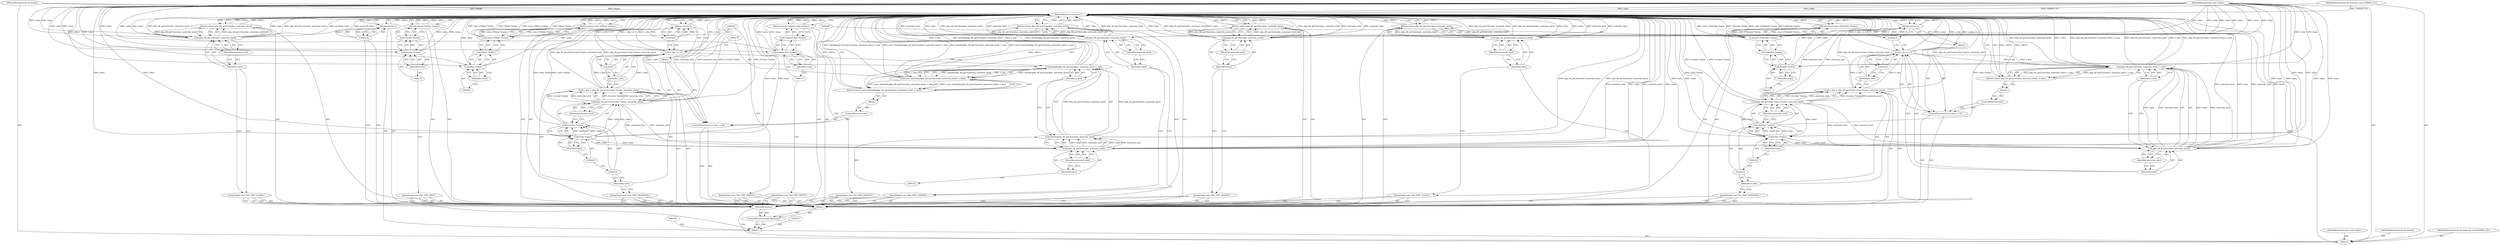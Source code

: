 digraph "0_php-src_1cda0d7c2ffb62d8331c64e703131d9cabdc03ea" {
"1000215" [label="(MethodReturn,static size_t)"];
"1000102" [label="(MethodParameterIn,void *value)"];
"1000268" [label="(MethodParameterOut,void *value)"];
"1000103" [label="(MethodParameterIn,int format)"];
"1000269" [label="(MethodParameterOut,int format)"];
"1000104" [label="(MethodParameterIn,int motorola_intel TSRMLS_DC)"];
"1000270" [label="(MethodParameterOut,int motorola_intel TSRMLS_DC)"];
"1000123" [label="(JumpTarget,case TAG_FMT_USHORT:)"];
"1000124" [label="(Return,return php_ifd_get16u(value, motorola_intel);)"];
"1000125" [label="(Call,php_ifd_get16u(value, motorola_intel))"];
"1000126" [label="(Identifier,value)"];
"1000127" [label="(Identifier,motorola_intel)"];
"1000128" [label="(JumpTarget,case TAG_FMT_ULONG:)"];
"1000129" [label="(Return,return php_ifd_get32u(value, motorola_intel);)"];
"1000130" [label="(Call,php_ifd_get32u(value, motorola_intel))"];
"1000131" [label="(Identifier,value)"];
"1000132" [label="(Identifier,motorola_intel)"];
"1000133" [label="(JumpTarget,case TAG_FMT_URATIONAL:)"];
"1000136" [label="(Call,php_ifd_get32u(4+(char *)value, motorola_intel))"];
"1000137" [label="(Call,4+(char *)value)"];
"1000138" [label="(Literal,4)"];
"1000139" [label="(Call,(char *)value)"];
"1000134" [label="(Call,u_den = php_ifd_get32u(4+(char *)value, motorola_intel))"];
"1000135" [label="(Identifier,u_den)"];
"1000141" [label="(Identifier,value)"];
"1000142" [label="(Identifier,motorola_intel)"];
"1000146" [label="(Literal,0)"];
"1000147" [label="(Block,)"];
"1000143" [label="(ControlStructure,if (u_den == 0))"];
"1000144" [label="(Call,u_den == 0)"];
"1000145" [label="(Identifier,u_den)"];
"1000149" [label="(Literal,0)"];
"1000148" [label="(Return,return 0;)"];
"1000151" [label="(Block,)"];
"1000150" [label="(ControlStructure,else)"];
"1000153" [label="(Call,php_ifd_get32u(value, motorola_intel) / u_den)"];
"1000154" [label="(Call,php_ifd_get32u(value, motorola_intel))"];
"1000155" [label="(Identifier,value)"];
"1000156" [label="(Identifier,motorola_intel)"];
"1000152" [label="(Return,return php_ifd_get32u(value, motorola_intel) / u_den;)"];
"1000157" [label="(Identifier,u_den)"];
"1000105" [label="(Block,)"];
"1000158" [label="(JumpTarget,case TAG_FMT_SRATIONAL:)"];
"1000161" [label="(Call,php_ifd_get32s(4+(char *)value, motorola_intel))"];
"1000162" [label="(Call,4+(char *)value)"];
"1000163" [label="(Literal,4)"];
"1000164" [label="(Call,(char *)value)"];
"1000159" [label="(Call,s_den = php_ifd_get32s(4+(char *)value, motorola_intel))"];
"1000160" [label="(Identifier,s_den)"];
"1000166" [label="(Identifier,value)"];
"1000167" [label="(Identifier,motorola_intel)"];
"1000171" [label="(Literal,0)"];
"1000172" [label="(Block,)"];
"1000168" [label="(ControlStructure,if (s_den == 0))"];
"1000169" [label="(Call,s_den == 0)"];
"1000170" [label="(Identifier,s_den)"];
"1000174" [label="(Literal,0)"];
"1000173" [label="(Return,return 0;)"];
"1000176" [label="(Block,)"];
"1000175" [label="(ControlStructure,else)"];
"1000178" [label="(Call,(size_t)((double)php_ifd_get32s(value, motorola_intel) / s_den))"];
"1000180" [label="(Call,(double)php_ifd_get32s(value, motorola_intel) / s_den)"];
"1000181" [label="(Call,(double)php_ifd_get32s(value, motorola_intel))"];
"1000183" [label="(Call,php_ifd_get32s(value, motorola_intel))"];
"1000177" [label="(Return,return (size_t)((double)php_ifd_get32s(value, motorola_intel) / s_den);)"];
"1000184" [label="(Identifier,value)"];
"1000185" [label="(Identifier,motorola_intel)"];
"1000186" [label="(Identifier,s_den)"];
"1000188" [label="(Return,return php_ifd_get16u(value, motorola_intel);)"];
"1000187" [label="(JumpTarget,case TAG_FMT_SSHORT:)"];
"1000189" [label="(Call,php_ifd_get16u(value, motorola_intel))"];
"1000190" [label="(Identifier,value)"];
"1000191" [label="(Identifier,motorola_intel)"];
"1000192" [label="(JumpTarget,case TAG_FMT_SLONG:)"];
"1000193" [label="(Return,return php_ifd_get32s(value, motorola_intel);)"];
"1000194" [label="(Call,php_ifd_get32s(value, motorola_intel))"];
"1000195" [label="(Identifier,value)"];
"1000196" [label="(Identifier,motorola_intel)"];
"1000197" [label="(JumpTarget,case TAG_FMT_SINGLE:)"];
"1000199" [label="(Call,(size_t)*(float *)value)"];
"1000201" [label="(Call,*(float *)value)"];
"1000202" [label="(Call,(float *)value)"];
"1000204" [label="(Identifier,value)"];
"1000198" [label="(Return,return (size_t)*(float *)value;)"];
"1000205" [label="(JumpTarget,case TAG_FMT_DOUBLE:)"];
"1000207" [label="(Call,(size_t)*(double *)value)"];
"1000209" [label="(Call,*(double *)value)"];
"1000210" [label="(Call,(double *)value)"];
"1000212" [label="(Identifier,value)"];
"1000206" [label="(Return,return (size_t)*(double *)value;)"];
"1000213" [label="(Return,return 0;)"];
"1000214" [label="(Literal,0)"];
"1000108" [label="(ControlStructure,switch(format))"];
"1000110" [label="(Block,)"];
"1000109" [label="(Identifier,format)"];
"1000111" [label="(JumpTarget,case TAG_FMT_SBYTE:)"];
"1000112" [label="(Return,return *(signed char *)value;)"];
"1000113" [label="(Call,*(signed char *)value)"];
"1000114" [label="(Call,(signed char *)value)"];
"1000116" [label="(Identifier,value)"];
"1000117" [label="(JumpTarget,case TAG_FMT_BYTE:)"];
"1000118" [label="(Return,return *(uchar *)value;)"];
"1000119" [label="(Call,*(uchar *)value)"];
"1000120" [label="(Call,(uchar *)value)"];
"1000122" [label="(Identifier,value)"];
"1000215" -> "1000101"  [label="AST: "];
"1000215" -> "1000112"  [label="CFG: "];
"1000215" -> "1000118"  [label="CFG: "];
"1000215" -> "1000124"  [label="CFG: "];
"1000215" -> "1000129"  [label="CFG: "];
"1000215" -> "1000148"  [label="CFG: "];
"1000215" -> "1000152"  [label="CFG: "];
"1000215" -> "1000173"  [label="CFG: "];
"1000215" -> "1000177"  [label="CFG: "];
"1000215" -> "1000188"  [label="CFG: "];
"1000215" -> "1000193"  [label="CFG: "];
"1000215" -> "1000198"  [label="CFG: "];
"1000215" -> "1000206"  [label="CFG: "];
"1000215" -> "1000213"  [label="CFG: "];
"1000173" -> "1000215"  [label="DDG: <RET>"];
"1000206" -> "1000215"  [label="DDG: <RET>"];
"1000198" -> "1000215"  [label="DDG: <RET>"];
"1000124" -> "1000215"  [label="DDG: <RET>"];
"1000148" -> "1000215"  [label="DDG: <RET>"];
"1000129" -> "1000215"  [label="DDG: <RET>"];
"1000118" -> "1000215"  [label="DDG: <RET>"];
"1000152" -> "1000215"  [label="DDG: <RET>"];
"1000112" -> "1000215"  [label="DDG: <RET>"];
"1000177" -> "1000215"  [label="DDG: <RET>"];
"1000213" -> "1000215"  [label="DDG: <RET>"];
"1000188" -> "1000215"  [label="DDG: <RET>"];
"1000136" -> "1000215"  [label="DDG: motorola_intel"];
"1000136" -> "1000215"  [label="DDG: 4+(char *)value"];
"1000207" -> "1000215"  [label="DDG: *(double *)value"];
"1000207" -> "1000215"  [label="DDG: (size_t)*(double *)value"];
"1000183" -> "1000215"  [label="DDG: motorola_intel"];
"1000183" -> "1000215"  [label="DDG: value"];
"1000153" -> "1000215"  [label="DDG: u_den"];
"1000153" -> "1000215"  [label="DDG: php_ifd_get32u(value, motorola_intel) / u_den"];
"1000153" -> "1000215"  [label="DDG: php_ifd_get32u(value, motorola_intel)"];
"1000104" -> "1000215"  [label="DDG: TSRMLS_DC"];
"1000180" -> "1000215"  [label="DDG: (double)php_ifd_get32s(value, motorola_intel)"];
"1000180" -> "1000215"  [label="DDG: s_den"];
"1000102" -> "1000215"  [label="DDG: value"];
"1000199" -> "1000215"  [label="DDG: (size_t)*(float *)value"];
"1000199" -> "1000215"  [label="DDG: *(float *)value"];
"1000169" -> "1000215"  [label="DDG: s_den"];
"1000169" -> "1000215"  [label="DDG: s_den == 0"];
"1000154" -> "1000215"  [label="DDG: motorola_intel"];
"1000154" -> "1000215"  [label="DDG: value"];
"1000178" -> "1000215"  [label="DDG: (size_t)((double)php_ifd_get32s(value, motorola_intel) / s_den)"];
"1000178" -> "1000215"  [label="DDG: (double)php_ifd_get32s(value, motorola_intel) / s_den"];
"1000130" -> "1000215"  [label="DDG: php_ifd_get32u(value, motorola_intel)"];
"1000130" -> "1000215"  [label="DDG: motorola_intel"];
"1000130" -> "1000215"  [label="DDG: value"];
"1000162" -> "1000215"  [label="DDG: (char *)value"];
"1000125" -> "1000215"  [label="DDG: value"];
"1000125" -> "1000215"  [label="DDG: php_ifd_get16u(value, motorola_intel)"];
"1000125" -> "1000215"  [label="DDG: motorola_intel"];
"1000194" -> "1000215"  [label="DDG: php_ifd_get32s(value, motorola_intel)"];
"1000194" -> "1000215"  [label="DDG: value"];
"1000194" -> "1000215"  [label="DDG: motorola_intel"];
"1000189" -> "1000215"  [label="DDG: value"];
"1000189" -> "1000215"  [label="DDG: php_ifd_get16u(value, motorola_intel)"];
"1000189" -> "1000215"  [label="DDG: motorola_intel"];
"1000139" -> "1000215"  [label="DDG: value"];
"1000137" -> "1000215"  [label="DDG: (char *)value"];
"1000164" -> "1000215"  [label="DDG: value"];
"1000103" -> "1000215"  [label="DDG: format"];
"1000144" -> "1000215"  [label="DDG: u_den == 0"];
"1000144" -> "1000215"  [label="DDG: u_den"];
"1000161" -> "1000215"  [label="DDG: motorola_intel"];
"1000161" -> "1000215"  [label="DDG: 4+(char *)value"];
"1000210" -> "1000215"  [label="DDG: value"];
"1000134" -> "1000215"  [label="DDG: php_ifd_get32u(4+(char *)value, motorola_intel)"];
"1000120" -> "1000215"  [label="DDG: value"];
"1000159" -> "1000215"  [label="DDG: php_ifd_get32s(4+(char *)value, motorola_intel)"];
"1000114" -> "1000215"  [label="DDG: value"];
"1000181" -> "1000215"  [label="DDG: php_ifd_get32s(value, motorola_intel)"];
"1000202" -> "1000215"  [label="DDG: value"];
"1000193" -> "1000215"  [label="DDG: <RET>"];
"1000102" -> "1000101"  [label="AST: "];
"1000102" -> "1000215"  [label="DDG: value"];
"1000102" -> "1000114"  [label="DDG: value"];
"1000102" -> "1000120"  [label="DDG: value"];
"1000102" -> "1000125"  [label="DDG: value"];
"1000102" -> "1000130"  [label="DDG: value"];
"1000102" -> "1000139"  [label="DDG: value"];
"1000102" -> "1000154"  [label="DDG: value"];
"1000102" -> "1000164"  [label="DDG: value"];
"1000102" -> "1000183"  [label="DDG: value"];
"1000102" -> "1000189"  [label="DDG: value"];
"1000102" -> "1000194"  [label="DDG: value"];
"1000102" -> "1000202"  [label="DDG: value"];
"1000102" -> "1000210"  [label="DDG: value"];
"1000268" -> "1000101"  [label="AST: "];
"1000103" -> "1000101"  [label="AST: "];
"1000103" -> "1000215"  [label="DDG: format"];
"1000269" -> "1000101"  [label="AST: "];
"1000104" -> "1000101"  [label="AST: "];
"1000104" -> "1000215"  [label="DDG: TSRMLS_DC"];
"1000270" -> "1000101"  [label="AST: "];
"1000123" -> "1000110"  [label="AST: "];
"1000123" -> "1000109"  [label="CFG: "];
"1000126" -> "1000123"  [label="CFG: "];
"1000124" -> "1000110"  [label="AST: "];
"1000124" -> "1000125"  [label="CFG: "];
"1000125" -> "1000124"  [label="AST: "];
"1000215" -> "1000124"  [label="CFG: "];
"1000124" -> "1000215"  [label="DDG: <RET>"];
"1000125" -> "1000124"  [label="DDG: php_ifd_get16u(value, motorola_intel)"];
"1000125" -> "1000124"  [label="AST: "];
"1000125" -> "1000127"  [label="CFG: "];
"1000126" -> "1000125"  [label="AST: "];
"1000127" -> "1000125"  [label="AST: "];
"1000124" -> "1000125"  [label="CFG: "];
"1000125" -> "1000215"  [label="DDG: value"];
"1000125" -> "1000215"  [label="DDG: php_ifd_get16u(value, motorola_intel)"];
"1000125" -> "1000215"  [label="DDG: motorola_intel"];
"1000125" -> "1000124"  [label="DDG: php_ifd_get16u(value, motorola_intel)"];
"1000102" -> "1000125"  [label="DDG: value"];
"1000126" -> "1000125"  [label="AST: "];
"1000126" -> "1000123"  [label="CFG: "];
"1000127" -> "1000126"  [label="CFG: "];
"1000127" -> "1000125"  [label="AST: "];
"1000127" -> "1000126"  [label="CFG: "];
"1000125" -> "1000127"  [label="CFG: "];
"1000128" -> "1000110"  [label="AST: "];
"1000128" -> "1000109"  [label="CFG: "];
"1000131" -> "1000128"  [label="CFG: "];
"1000129" -> "1000110"  [label="AST: "];
"1000129" -> "1000130"  [label="CFG: "];
"1000130" -> "1000129"  [label="AST: "];
"1000215" -> "1000129"  [label="CFG: "];
"1000129" -> "1000215"  [label="DDG: <RET>"];
"1000130" -> "1000129"  [label="DDG: php_ifd_get32u(value, motorola_intel)"];
"1000130" -> "1000129"  [label="AST: "];
"1000130" -> "1000132"  [label="CFG: "];
"1000131" -> "1000130"  [label="AST: "];
"1000132" -> "1000130"  [label="AST: "];
"1000129" -> "1000130"  [label="CFG: "];
"1000130" -> "1000215"  [label="DDG: php_ifd_get32u(value, motorola_intel)"];
"1000130" -> "1000215"  [label="DDG: motorola_intel"];
"1000130" -> "1000215"  [label="DDG: value"];
"1000130" -> "1000129"  [label="DDG: php_ifd_get32u(value, motorola_intel)"];
"1000102" -> "1000130"  [label="DDG: value"];
"1000131" -> "1000130"  [label="AST: "];
"1000131" -> "1000128"  [label="CFG: "];
"1000132" -> "1000131"  [label="CFG: "];
"1000132" -> "1000130"  [label="AST: "];
"1000132" -> "1000131"  [label="CFG: "];
"1000130" -> "1000132"  [label="CFG: "];
"1000133" -> "1000110"  [label="AST: "];
"1000133" -> "1000109"  [label="CFG: "];
"1000135" -> "1000133"  [label="CFG: "];
"1000136" -> "1000134"  [label="AST: "];
"1000136" -> "1000142"  [label="CFG: "];
"1000137" -> "1000136"  [label="AST: "];
"1000142" -> "1000136"  [label="AST: "];
"1000134" -> "1000136"  [label="CFG: "];
"1000136" -> "1000215"  [label="DDG: motorola_intel"];
"1000136" -> "1000215"  [label="DDG: 4+(char *)value"];
"1000136" -> "1000134"  [label="DDG: 4+(char *)value"];
"1000136" -> "1000134"  [label="DDG: motorola_intel"];
"1000139" -> "1000136"  [label="DDG: value"];
"1000136" -> "1000154"  [label="DDG: motorola_intel"];
"1000137" -> "1000136"  [label="AST: "];
"1000137" -> "1000139"  [label="CFG: "];
"1000138" -> "1000137"  [label="AST: "];
"1000139" -> "1000137"  [label="AST: "];
"1000142" -> "1000137"  [label="CFG: "];
"1000137" -> "1000215"  [label="DDG: (char *)value"];
"1000139" -> "1000137"  [label="DDG: value"];
"1000138" -> "1000137"  [label="AST: "];
"1000138" -> "1000135"  [label="CFG: "];
"1000140" -> "1000138"  [label="CFG: "];
"1000139" -> "1000137"  [label="AST: "];
"1000139" -> "1000141"  [label="CFG: "];
"1000140" -> "1000139"  [label="AST: "];
"1000141" -> "1000139"  [label="AST: "];
"1000137" -> "1000139"  [label="CFG: "];
"1000139" -> "1000215"  [label="DDG: value"];
"1000139" -> "1000136"  [label="DDG: value"];
"1000139" -> "1000137"  [label="DDG: value"];
"1000102" -> "1000139"  [label="DDG: value"];
"1000139" -> "1000154"  [label="DDG: value"];
"1000134" -> "1000110"  [label="AST: "];
"1000134" -> "1000136"  [label="CFG: "];
"1000135" -> "1000134"  [label="AST: "];
"1000136" -> "1000134"  [label="AST: "];
"1000145" -> "1000134"  [label="CFG: "];
"1000134" -> "1000215"  [label="DDG: php_ifd_get32u(4+(char *)value, motorola_intel)"];
"1000136" -> "1000134"  [label="DDG: 4+(char *)value"];
"1000136" -> "1000134"  [label="DDG: motorola_intel"];
"1000134" -> "1000144"  [label="DDG: u_den"];
"1000135" -> "1000134"  [label="AST: "];
"1000135" -> "1000133"  [label="CFG: "];
"1000138" -> "1000135"  [label="CFG: "];
"1000141" -> "1000139"  [label="AST: "];
"1000141" -> "1000140"  [label="CFG: "];
"1000139" -> "1000141"  [label="CFG: "];
"1000142" -> "1000136"  [label="AST: "];
"1000142" -> "1000137"  [label="CFG: "];
"1000136" -> "1000142"  [label="CFG: "];
"1000146" -> "1000144"  [label="AST: "];
"1000146" -> "1000145"  [label="CFG: "];
"1000144" -> "1000146"  [label="CFG: "];
"1000147" -> "1000143"  [label="AST: "];
"1000148" -> "1000147"  [label="AST: "];
"1000143" -> "1000110"  [label="AST: "];
"1000144" -> "1000143"  [label="AST: "];
"1000147" -> "1000143"  [label="AST: "];
"1000150" -> "1000143"  [label="AST: "];
"1000144" -> "1000143"  [label="AST: "];
"1000144" -> "1000146"  [label="CFG: "];
"1000145" -> "1000144"  [label="AST: "];
"1000146" -> "1000144"  [label="AST: "];
"1000149" -> "1000144"  [label="CFG: "];
"1000155" -> "1000144"  [label="CFG: "];
"1000144" -> "1000215"  [label="DDG: u_den == 0"];
"1000144" -> "1000215"  [label="DDG: u_den"];
"1000134" -> "1000144"  [label="DDG: u_den"];
"1000144" -> "1000153"  [label="DDG: u_den"];
"1000145" -> "1000144"  [label="AST: "];
"1000145" -> "1000134"  [label="CFG: "];
"1000146" -> "1000145"  [label="CFG: "];
"1000149" -> "1000148"  [label="AST: "];
"1000149" -> "1000144"  [label="CFG: "];
"1000148" -> "1000149"  [label="CFG: "];
"1000149" -> "1000148"  [label="DDG: 0"];
"1000148" -> "1000147"  [label="AST: "];
"1000148" -> "1000149"  [label="CFG: "];
"1000149" -> "1000148"  [label="AST: "];
"1000215" -> "1000148"  [label="CFG: "];
"1000148" -> "1000215"  [label="DDG: <RET>"];
"1000149" -> "1000148"  [label="DDG: 0"];
"1000151" -> "1000150"  [label="AST: "];
"1000152" -> "1000151"  [label="AST: "];
"1000150" -> "1000143"  [label="AST: "];
"1000151" -> "1000150"  [label="AST: "];
"1000153" -> "1000152"  [label="AST: "];
"1000153" -> "1000157"  [label="CFG: "];
"1000154" -> "1000153"  [label="AST: "];
"1000157" -> "1000153"  [label="AST: "];
"1000152" -> "1000153"  [label="CFG: "];
"1000153" -> "1000215"  [label="DDG: u_den"];
"1000153" -> "1000215"  [label="DDG: php_ifd_get32u(value, motorola_intel) / u_den"];
"1000153" -> "1000215"  [label="DDG: php_ifd_get32u(value, motorola_intel)"];
"1000153" -> "1000152"  [label="DDG: php_ifd_get32u(value, motorola_intel) / u_den"];
"1000154" -> "1000153"  [label="DDG: value"];
"1000154" -> "1000153"  [label="DDG: motorola_intel"];
"1000144" -> "1000153"  [label="DDG: u_den"];
"1000154" -> "1000153"  [label="AST: "];
"1000154" -> "1000156"  [label="CFG: "];
"1000155" -> "1000154"  [label="AST: "];
"1000156" -> "1000154"  [label="AST: "];
"1000157" -> "1000154"  [label="CFG: "];
"1000154" -> "1000215"  [label="DDG: motorola_intel"];
"1000154" -> "1000215"  [label="DDG: value"];
"1000154" -> "1000153"  [label="DDG: value"];
"1000154" -> "1000153"  [label="DDG: motorola_intel"];
"1000139" -> "1000154"  [label="DDG: value"];
"1000102" -> "1000154"  [label="DDG: value"];
"1000136" -> "1000154"  [label="DDG: motorola_intel"];
"1000155" -> "1000154"  [label="AST: "];
"1000155" -> "1000144"  [label="CFG: "];
"1000156" -> "1000155"  [label="CFG: "];
"1000156" -> "1000154"  [label="AST: "];
"1000156" -> "1000155"  [label="CFG: "];
"1000154" -> "1000156"  [label="CFG: "];
"1000152" -> "1000151"  [label="AST: "];
"1000152" -> "1000153"  [label="CFG: "];
"1000153" -> "1000152"  [label="AST: "];
"1000215" -> "1000152"  [label="CFG: "];
"1000152" -> "1000215"  [label="DDG: <RET>"];
"1000153" -> "1000152"  [label="DDG: php_ifd_get32u(value, motorola_intel) / u_den"];
"1000157" -> "1000153"  [label="AST: "];
"1000157" -> "1000154"  [label="CFG: "];
"1000153" -> "1000157"  [label="CFG: "];
"1000105" -> "1000101"  [label="AST: "];
"1000106" -> "1000105"  [label="AST: "];
"1000107" -> "1000105"  [label="AST: "];
"1000108" -> "1000105"  [label="AST: "];
"1000213" -> "1000105"  [label="AST: "];
"1000158" -> "1000110"  [label="AST: "];
"1000158" -> "1000109"  [label="CFG: "];
"1000160" -> "1000158"  [label="CFG: "];
"1000161" -> "1000159"  [label="AST: "];
"1000161" -> "1000167"  [label="CFG: "];
"1000162" -> "1000161"  [label="AST: "];
"1000167" -> "1000161"  [label="AST: "];
"1000159" -> "1000161"  [label="CFG: "];
"1000161" -> "1000215"  [label="DDG: motorola_intel"];
"1000161" -> "1000215"  [label="DDG: 4+(char *)value"];
"1000161" -> "1000159"  [label="DDG: 4+(char *)value"];
"1000161" -> "1000159"  [label="DDG: motorola_intel"];
"1000164" -> "1000161"  [label="DDG: value"];
"1000161" -> "1000183"  [label="DDG: motorola_intel"];
"1000162" -> "1000161"  [label="AST: "];
"1000162" -> "1000164"  [label="CFG: "];
"1000163" -> "1000162"  [label="AST: "];
"1000164" -> "1000162"  [label="AST: "];
"1000167" -> "1000162"  [label="CFG: "];
"1000162" -> "1000215"  [label="DDG: (char *)value"];
"1000164" -> "1000162"  [label="DDG: value"];
"1000163" -> "1000162"  [label="AST: "];
"1000163" -> "1000160"  [label="CFG: "];
"1000165" -> "1000163"  [label="CFG: "];
"1000164" -> "1000162"  [label="AST: "];
"1000164" -> "1000166"  [label="CFG: "];
"1000165" -> "1000164"  [label="AST: "];
"1000166" -> "1000164"  [label="AST: "];
"1000162" -> "1000164"  [label="CFG: "];
"1000164" -> "1000215"  [label="DDG: value"];
"1000164" -> "1000161"  [label="DDG: value"];
"1000164" -> "1000162"  [label="DDG: value"];
"1000102" -> "1000164"  [label="DDG: value"];
"1000164" -> "1000183"  [label="DDG: value"];
"1000159" -> "1000110"  [label="AST: "];
"1000159" -> "1000161"  [label="CFG: "];
"1000160" -> "1000159"  [label="AST: "];
"1000161" -> "1000159"  [label="AST: "];
"1000170" -> "1000159"  [label="CFG: "];
"1000159" -> "1000215"  [label="DDG: php_ifd_get32s(4+(char *)value, motorola_intel)"];
"1000161" -> "1000159"  [label="DDG: 4+(char *)value"];
"1000161" -> "1000159"  [label="DDG: motorola_intel"];
"1000159" -> "1000169"  [label="DDG: s_den"];
"1000160" -> "1000159"  [label="AST: "];
"1000160" -> "1000158"  [label="CFG: "];
"1000163" -> "1000160"  [label="CFG: "];
"1000166" -> "1000164"  [label="AST: "];
"1000166" -> "1000165"  [label="CFG: "];
"1000164" -> "1000166"  [label="CFG: "];
"1000167" -> "1000161"  [label="AST: "];
"1000167" -> "1000162"  [label="CFG: "];
"1000161" -> "1000167"  [label="CFG: "];
"1000171" -> "1000169"  [label="AST: "];
"1000171" -> "1000170"  [label="CFG: "];
"1000169" -> "1000171"  [label="CFG: "];
"1000172" -> "1000168"  [label="AST: "];
"1000173" -> "1000172"  [label="AST: "];
"1000168" -> "1000110"  [label="AST: "];
"1000169" -> "1000168"  [label="AST: "];
"1000172" -> "1000168"  [label="AST: "];
"1000175" -> "1000168"  [label="AST: "];
"1000169" -> "1000168"  [label="AST: "];
"1000169" -> "1000171"  [label="CFG: "];
"1000170" -> "1000169"  [label="AST: "];
"1000171" -> "1000169"  [label="AST: "];
"1000174" -> "1000169"  [label="CFG: "];
"1000179" -> "1000169"  [label="CFG: "];
"1000169" -> "1000215"  [label="DDG: s_den"];
"1000169" -> "1000215"  [label="DDG: s_den == 0"];
"1000159" -> "1000169"  [label="DDG: s_den"];
"1000169" -> "1000180"  [label="DDG: s_den"];
"1000170" -> "1000169"  [label="AST: "];
"1000170" -> "1000159"  [label="CFG: "];
"1000171" -> "1000170"  [label="CFG: "];
"1000174" -> "1000173"  [label="AST: "];
"1000174" -> "1000169"  [label="CFG: "];
"1000173" -> "1000174"  [label="CFG: "];
"1000174" -> "1000173"  [label="DDG: 0"];
"1000173" -> "1000172"  [label="AST: "];
"1000173" -> "1000174"  [label="CFG: "];
"1000174" -> "1000173"  [label="AST: "];
"1000215" -> "1000173"  [label="CFG: "];
"1000173" -> "1000215"  [label="DDG: <RET>"];
"1000174" -> "1000173"  [label="DDG: 0"];
"1000176" -> "1000175"  [label="AST: "];
"1000177" -> "1000176"  [label="AST: "];
"1000175" -> "1000168"  [label="AST: "];
"1000176" -> "1000175"  [label="AST: "];
"1000178" -> "1000177"  [label="AST: "];
"1000178" -> "1000180"  [label="CFG: "];
"1000179" -> "1000178"  [label="AST: "];
"1000180" -> "1000178"  [label="AST: "];
"1000177" -> "1000178"  [label="CFG: "];
"1000178" -> "1000215"  [label="DDG: (size_t)((double)php_ifd_get32s(value, motorola_intel) / s_den)"];
"1000178" -> "1000215"  [label="DDG: (double)php_ifd_get32s(value, motorola_intel) / s_den"];
"1000178" -> "1000177"  [label="DDG: (size_t)((double)php_ifd_get32s(value, motorola_intel) / s_den)"];
"1000180" -> "1000178"  [label="DDG: (double)php_ifd_get32s(value, motorola_intel)"];
"1000180" -> "1000178"  [label="DDG: s_den"];
"1000180" -> "1000178"  [label="AST: "];
"1000180" -> "1000186"  [label="CFG: "];
"1000181" -> "1000180"  [label="AST: "];
"1000186" -> "1000180"  [label="AST: "];
"1000178" -> "1000180"  [label="CFG: "];
"1000180" -> "1000215"  [label="DDG: (double)php_ifd_get32s(value, motorola_intel)"];
"1000180" -> "1000215"  [label="DDG: s_den"];
"1000180" -> "1000178"  [label="DDG: (double)php_ifd_get32s(value, motorola_intel)"];
"1000180" -> "1000178"  [label="DDG: s_den"];
"1000181" -> "1000180"  [label="DDG: php_ifd_get32s(value, motorola_intel)"];
"1000169" -> "1000180"  [label="DDG: s_den"];
"1000181" -> "1000180"  [label="AST: "];
"1000181" -> "1000183"  [label="CFG: "];
"1000182" -> "1000181"  [label="AST: "];
"1000183" -> "1000181"  [label="AST: "];
"1000186" -> "1000181"  [label="CFG: "];
"1000181" -> "1000215"  [label="DDG: php_ifd_get32s(value, motorola_intel)"];
"1000181" -> "1000180"  [label="DDG: php_ifd_get32s(value, motorola_intel)"];
"1000183" -> "1000181"  [label="DDG: value"];
"1000183" -> "1000181"  [label="DDG: motorola_intel"];
"1000183" -> "1000181"  [label="AST: "];
"1000183" -> "1000185"  [label="CFG: "];
"1000184" -> "1000183"  [label="AST: "];
"1000185" -> "1000183"  [label="AST: "];
"1000181" -> "1000183"  [label="CFG: "];
"1000183" -> "1000215"  [label="DDG: motorola_intel"];
"1000183" -> "1000215"  [label="DDG: value"];
"1000183" -> "1000181"  [label="DDG: value"];
"1000183" -> "1000181"  [label="DDG: motorola_intel"];
"1000164" -> "1000183"  [label="DDG: value"];
"1000102" -> "1000183"  [label="DDG: value"];
"1000161" -> "1000183"  [label="DDG: motorola_intel"];
"1000177" -> "1000176"  [label="AST: "];
"1000177" -> "1000178"  [label="CFG: "];
"1000178" -> "1000177"  [label="AST: "];
"1000215" -> "1000177"  [label="CFG: "];
"1000177" -> "1000215"  [label="DDG: <RET>"];
"1000178" -> "1000177"  [label="DDG: (size_t)((double)php_ifd_get32s(value, motorola_intel) / s_den)"];
"1000184" -> "1000183"  [label="AST: "];
"1000184" -> "1000182"  [label="CFG: "];
"1000185" -> "1000184"  [label="CFG: "];
"1000185" -> "1000183"  [label="AST: "];
"1000185" -> "1000184"  [label="CFG: "];
"1000183" -> "1000185"  [label="CFG: "];
"1000186" -> "1000180"  [label="AST: "];
"1000186" -> "1000181"  [label="CFG: "];
"1000180" -> "1000186"  [label="CFG: "];
"1000188" -> "1000110"  [label="AST: "];
"1000188" -> "1000189"  [label="CFG: "];
"1000189" -> "1000188"  [label="AST: "];
"1000215" -> "1000188"  [label="CFG: "];
"1000188" -> "1000215"  [label="DDG: <RET>"];
"1000189" -> "1000188"  [label="DDG: php_ifd_get16u(value, motorola_intel)"];
"1000187" -> "1000110"  [label="AST: "];
"1000187" -> "1000109"  [label="CFG: "];
"1000190" -> "1000187"  [label="CFG: "];
"1000189" -> "1000188"  [label="AST: "];
"1000189" -> "1000191"  [label="CFG: "];
"1000190" -> "1000189"  [label="AST: "];
"1000191" -> "1000189"  [label="AST: "];
"1000188" -> "1000189"  [label="CFG: "];
"1000189" -> "1000215"  [label="DDG: value"];
"1000189" -> "1000215"  [label="DDG: php_ifd_get16u(value, motorola_intel)"];
"1000189" -> "1000215"  [label="DDG: motorola_intel"];
"1000189" -> "1000188"  [label="DDG: php_ifd_get16u(value, motorola_intel)"];
"1000102" -> "1000189"  [label="DDG: value"];
"1000190" -> "1000189"  [label="AST: "];
"1000190" -> "1000187"  [label="CFG: "];
"1000191" -> "1000190"  [label="CFG: "];
"1000191" -> "1000189"  [label="AST: "];
"1000191" -> "1000190"  [label="CFG: "];
"1000189" -> "1000191"  [label="CFG: "];
"1000192" -> "1000110"  [label="AST: "];
"1000192" -> "1000109"  [label="CFG: "];
"1000195" -> "1000192"  [label="CFG: "];
"1000193" -> "1000110"  [label="AST: "];
"1000193" -> "1000194"  [label="CFG: "];
"1000194" -> "1000193"  [label="AST: "];
"1000215" -> "1000193"  [label="CFG: "];
"1000193" -> "1000215"  [label="DDG: <RET>"];
"1000194" -> "1000193"  [label="DDG: php_ifd_get32s(value, motorola_intel)"];
"1000194" -> "1000193"  [label="AST: "];
"1000194" -> "1000196"  [label="CFG: "];
"1000195" -> "1000194"  [label="AST: "];
"1000196" -> "1000194"  [label="AST: "];
"1000193" -> "1000194"  [label="CFG: "];
"1000194" -> "1000215"  [label="DDG: php_ifd_get32s(value, motorola_intel)"];
"1000194" -> "1000215"  [label="DDG: value"];
"1000194" -> "1000215"  [label="DDG: motorola_intel"];
"1000194" -> "1000193"  [label="DDG: php_ifd_get32s(value, motorola_intel)"];
"1000102" -> "1000194"  [label="DDG: value"];
"1000195" -> "1000194"  [label="AST: "];
"1000195" -> "1000192"  [label="CFG: "];
"1000196" -> "1000195"  [label="CFG: "];
"1000196" -> "1000194"  [label="AST: "];
"1000196" -> "1000195"  [label="CFG: "];
"1000194" -> "1000196"  [label="CFG: "];
"1000197" -> "1000110"  [label="AST: "];
"1000197" -> "1000109"  [label="CFG: "];
"1000200" -> "1000197"  [label="CFG: "];
"1000199" -> "1000198"  [label="AST: "];
"1000199" -> "1000201"  [label="CFG: "];
"1000200" -> "1000199"  [label="AST: "];
"1000201" -> "1000199"  [label="AST: "];
"1000198" -> "1000199"  [label="CFG: "];
"1000199" -> "1000215"  [label="DDG: (size_t)*(float *)value"];
"1000199" -> "1000215"  [label="DDG: *(float *)value"];
"1000199" -> "1000198"  [label="DDG: (size_t)*(float *)value"];
"1000201" -> "1000199"  [label="AST: "];
"1000201" -> "1000202"  [label="CFG: "];
"1000202" -> "1000201"  [label="AST: "];
"1000199" -> "1000201"  [label="CFG: "];
"1000202" -> "1000201"  [label="AST: "];
"1000202" -> "1000204"  [label="CFG: "];
"1000203" -> "1000202"  [label="AST: "];
"1000204" -> "1000202"  [label="AST: "];
"1000201" -> "1000202"  [label="CFG: "];
"1000202" -> "1000215"  [label="DDG: value"];
"1000102" -> "1000202"  [label="DDG: value"];
"1000204" -> "1000202"  [label="AST: "];
"1000204" -> "1000203"  [label="CFG: "];
"1000202" -> "1000204"  [label="CFG: "];
"1000198" -> "1000110"  [label="AST: "];
"1000198" -> "1000199"  [label="CFG: "];
"1000199" -> "1000198"  [label="AST: "];
"1000215" -> "1000198"  [label="CFG: "];
"1000198" -> "1000215"  [label="DDG: <RET>"];
"1000199" -> "1000198"  [label="DDG: (size_t)*(float *)value"];
"1000205" -> "1000110"  [label="AST: "];
"1000205" -> "1000109"  [label="CFG: "];
"1000208" -> "1000205"  [label="CFG: "];
"1000207" -> "1000206"  [label="AST: "];
"1000207" -> "1000209"  [label="CFG: "];
"1000208" -> "1000207"  [label="AST: "];
"1000209" -> "1000207"  [label="AST: "];
"1000206" -> "1000207"  [label="CFG: "];
"1000207" -> "1000215"  [label="DDG: *(double *)value"];
"1000207" -> "1000215"  [label="DDG: (size_t)*(double *)value"];
"1000207" -> "1000206"  [label="DDG: (size_t)*(double *)value"];
"1000209" -> "1000207"  [label="AST: "];
"1000209" -> "1000210"  [label="CFG: "];
"1000210" -> "1000209"  [label="AST: "];
"1000207" -> "1000209"  [label="CFG: "];
"1000210" -> "1000209"  [label="AST: "];
"1000210" -> "1000212"  [label="CFG: "];
"1000211" -> "1000210"  [label="AST: "];
"1000212" -> "1000210"  [label="AST: "];
"1000209" -> "1000210"  [label="CFG: "];
"1000210" -> "1000215"  [label="DDG: value"];
"1000102" -> "1000210"  [label="DDG: value"];
"1000212" -> "1000210"  [label="AST: "];
"1000212" -> "1000211"  [label="CFG: "];
"1000210" -> "1000212"  [label="CFG: "];
"1000206" -> "1000110"  [label="AST: "];
"1000206" -> "1000207"  [label="CFG: "];
"1000207" -> "1000206"  [label="AST: "];
"1000215" -> "1000206"  [label="CFG: "];
"1000206" -> "1000215"  [label="DDG: <RET>"];
"1000207" -> "1000206"  [label="DDG: (size_t)*(double *)value"];
"1000213" -> "1000105"  [label="AST: "];
"1000213" -> "1000214"  [label="CFG: "];
"1000214" -> "1000213"  [label="AST: "];
"1000215" -> "1000213"  [label="CFG: "];
"1000213" -> "1000215"  [label="DDG: <RET>"];
"1000214" -> "1000213"  [label="DDG: 0"];
"1000214" -> "1000213"  [label="AST: "];
"1000214" -> "1000109"  [label="CFG: "];
"1000213" -> "1000214"  [label="CFG: "];
"1000214" -> "1000213"  [label="DDG: 0"];
"1000108" -> "1000105"  [label="AST: "];
"1000109" -> "1000108"  [label="AST: "];
"1000110" -> "1000108"  [label="AST: "];
"1000110" -> "1000108"  [label="AST: "];
"1000111" -> "1000110"  [label="AST: "];
"1000112" -> "1000110"  [label="AST: "];
"1000117" -> "1000110"  [label="AST: "];
"1000118" -> "1000110"  [label="AST: "];
"1000123" -> "1000110"  [label="AST: "];
"1000124" -> "1000110"  [label="AST: "];
"1000128" -> "1000110"  [label="AST: "];
"1000129" -> "1000110"  [label="AST: "];
"1000133" -> "1000110"  [label="AST: "];
"1000134" -> "1000110"  [label="AST: "];
"1000143" -> "1000110"  [label="AST: "];
"1000158" -> "1000110"  [label="AST: "];
"1000159" -> "1000110"  [label="AST: "];
"1000168" -> "1000110"  [label="AST: "];
"1000187" -> "1000110"  [label="AST: "];
"1000188" -> "1000110"  [label="AST: "];
"1000192" -> "1000110"  [label="AST: "];
"1000193" -> "1000110"  [label="AST: "];
"1000197" -> "1000110"  [label="AST: "];
"1000198" -> "1000110"  [label="AST: "];
"1000205" -> "1000110"  [label="AST: "];
"1000206" -> "1000110"  [label="AST: "];
"1000109" -> "1000108"  [label="AST: "];
"1000109" -> "1000101"  [label="CFG: "];
"1000111" -> "1000109"  [label="CFG: "];
"1000117" -> "1000109"  [label="CFG: "];
"1000123" -> "1000109"  [label="CFG: "];
"1000128" -> "1000109"  [label="CFG: "];
"1000133" -> "1000109"  [label="CFG: "];
"1000158" -> "1000109"  [label="CFG: "];
"1000187" -> "1000109"  [label="CFG: "];
"1000192" -> "1000109"  [label="CFG: "];
"1000197" -> "1000109"  [label="CFG: "];
"1000205" -> "1000109"  [label="CFG: "];
"1000214" -> "1000109"  [label="CFG: "];
"1000111" -> "1000110"  [label="AST: "];
"1000111" -> "1000109"  [label="CFG: "];
"1000115" -> "1000111"  [label="CFG: "];
"1000112" -> "1000110"  [label="AST: "];
"1000112" -> "1000113"  [label="CFG: "];
"1000113" -> "1000112"  [label="AST: "];
"1000215" -> "1000112"  [label="CFG: "];
"1000112" -> "1000215"  [label="DDG: <RET>"];
"1000113" -> "1000112"  [label="AST: "];
"1000113" -> "1000114"  [label="CFG: "];
"1000114" -> "1000113"  [label="AST: "];
"1000112" -> "1000113"  [label="CFG: "];
"1000114" -> "1000113"  [label="AST: "];
"1000114" -> "1000116"  [label="CFG: "];
"1000115" -> "1000114"  [label="AST: "];
"1000116" -> "1000114"  [label="AST: "];
"1000113" -> "1000114"  [label="CFG: "];
"1000114" -> "1000215"  [label="DDG: value"];
"1000102" -> "1000114"  [label="DDG: value"];
"1000116" -> "1000114"  [label="AST: "];
"1000116" -> "1000115"  [label="CFG: "];
"1000114" -> "1000116"  [label="CFG: "];
"1000117" -> "1000110"  [label="AST: "];
"1000117" -> "1000109"  [label="CFG: "];
"1000121" -> "1000117"  [label="CFG: "];
"1000118" -> "1000110"  [label="AST: "];
"1000118" -> "1000119"  [label="CFG: "];
"1000119" -> "1000118"  [label="AST: "];
"1000215" -> "1000118"  [label="CFG: "];
"1000118" -> "1000215"  [label="DDG: <RET>"];
"1000119" -> "1000118"  [label="AST: "];
"1000119" -> "1000120"  [label="CFG: "];
"1000120" -> "1000119"  [label="AST: "];
"1000118" -> "1000119"  [label="CFG: "];
"1000120" -> "1000119"  [label="AST: "];
"1000120" -> "1000122"  [label="CFG: "];
"1000121" -> "1000120"  [label="AST: "];
"1000122" -> "1000120"  [label="AST: "];
"1000119" -> "1000120"  [label="CFG: "];
"1000120" -> "1000215"  [label="DDG: value"];
"1000102" -> "1000120"  [label="DDG: value"];
"1000122" -> "1000120"  [label="AST: "];
"1000122" -> "1000121"  [label="CFG: "];
"1000120" -> "1000122"  [label="CFG: "];
}
